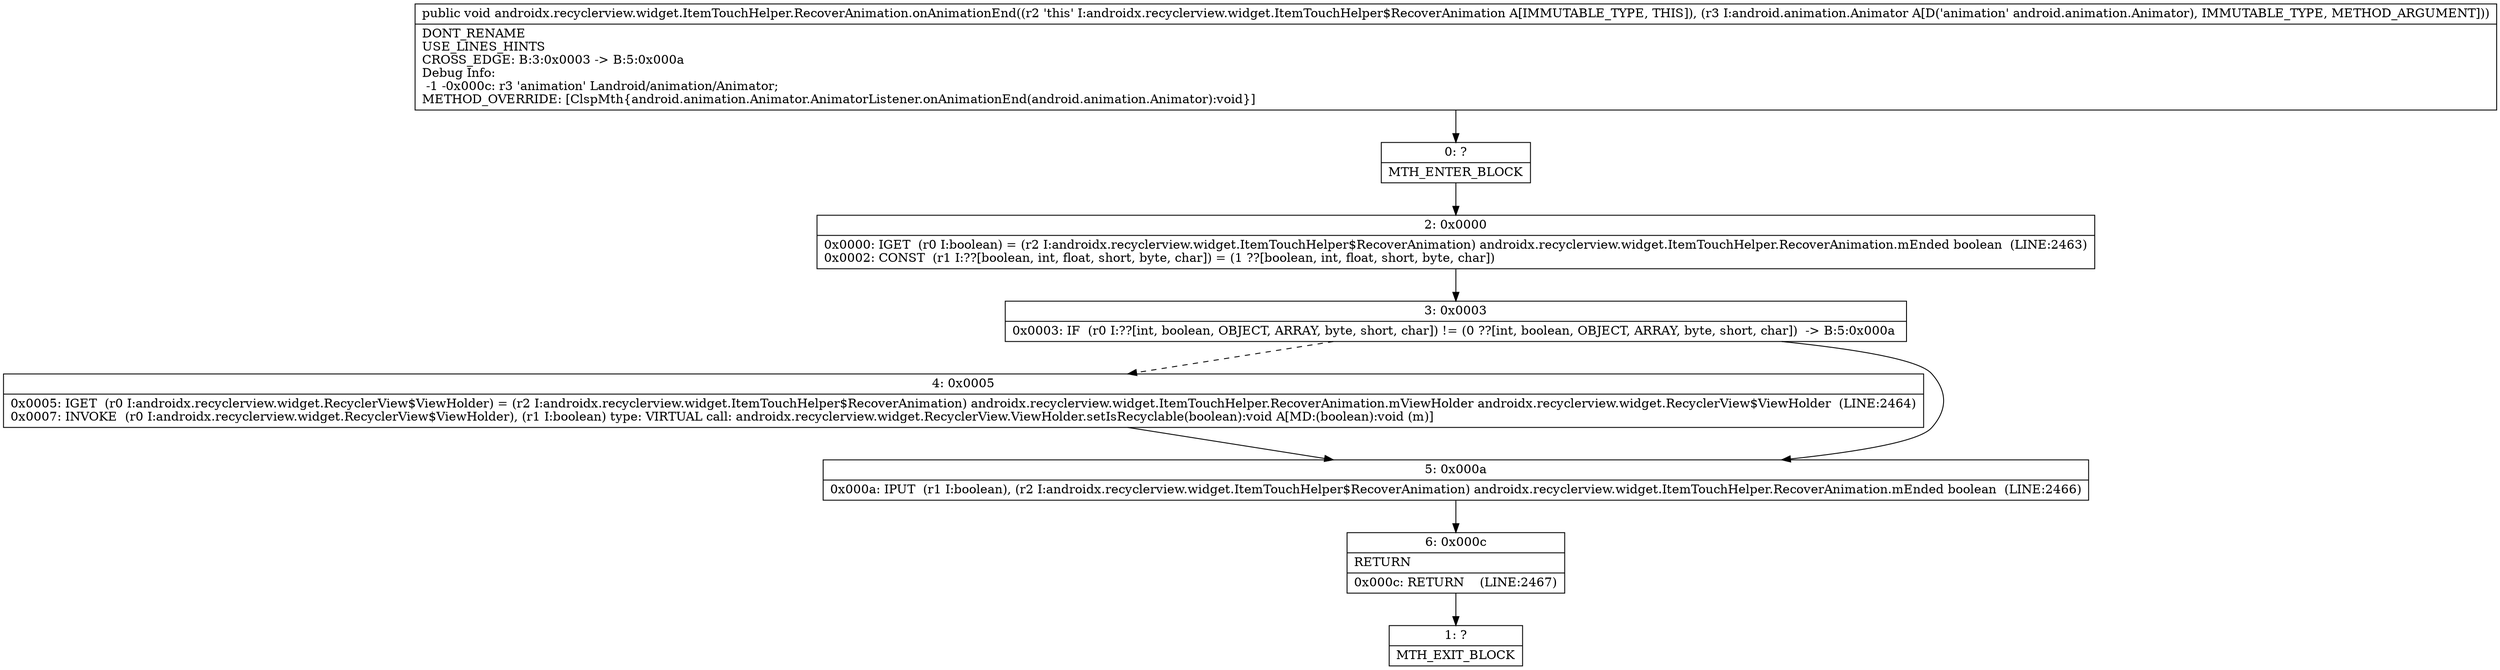 digraph "CFG forandroidx.recyclerview.widget.ItemTouchHelper.RecoverAnimation.onAnimationEnd(Landroid\/animation\/Animator;)V" {
Node_0 [shape=record,label="{0\:\ ?|MTH_ENTER_BLOCK\l}"];
Node_2 [shape=record,label="{2\:\ 0x0000|0x0000: IGET  (r0 I:boolean) = (r2 I:androidx.recyclerview.widget.ItemTouchHelper$RecoverAnimation) androidx.recyclerview.widget.ItemTouchHelper.RecoverAnimation.mEnded boolean  (LINE:2463)\l0x0002: CONST  (r1 I:??[boolean, int, float, short, byte, char]) = (1 ??[boolean, int, float, short, byte, char]) \l}"];
Node_3 [shape=record,label="{3\:\ 0x0003|0x0003: IF  (r0 I:??[int, boolean, OBJECT, ARRAY, byte, short, char]) != (0 ??[int, boolean, OBJECT, ARRAY, byte, short, char])  \-\> B:5:0x000a \l}"];
Node_4 [shape=record,label="{4\:\ 0x0005|0x0005: IGET  (r0 I:androidx.recyclerview.widget.RecyclerView$ViewHolder) = (r2 I:androidx.recyclerview.widget.ItemTouchHelper$RecoverAnimation) androidx.recyclerview.widget.ItemTouchHelper.RecoverAnimation.mViewHolder androidx.recyclerview.widget.RecyclerView$ViewHolder  (LINE:2464)\l0x0007: INVOKE  (r0 I:androidx.recyclerview.widget.RecyclerView$ViewHolder), (r1 I:boolean) type: VIRTUAL call: androidx.recyclerview.widget.RecyclerView.ViewHolder.setIsRecyclable(boolean):void A[MD:(boolean):void (m)]\l}"];
Node_5 [shape=record,label="{5\:\ 0x000a|0x000a: IPUT  (r1 I:boolean), (r2 I:androidx.recyclerview.widget.ItemTouchHelper$RecoverAnimation) androidx.recyclerview.widget.ItemTouchHelper.RecoverAnimation.mEnded boolean  (LINE:2466)\l}"];
Node_6 [shape=record,label="{6\:\ 0x000c|RETURN\l|0x000c: RETURN    (LINE:2467)\l}"];
Node_1 [shape=record,label="{1\:\ ?|MTH_EXIT_BLOCK\l}"];
MethodNode[shape=record,label="{public void androidx.recyclerview.widget.ItemTouchHelper.RecoverAnimation.onAnimationEnd((r2 'this' I:androidx.recyclerview.widget.ItemTouchHelper$RecoverAnimation A[IMMUTABLE_TYPE, THIS]), (r3 I:android.animation.Animator A[D('animation' android.animation.Animator), IMMUTABLE_TYPE, METHOD_ARGUMENT]))  | DONT_RENAME\lUSE_LINES_HINTS\lCROSS_EDGE: B:3:0x0003 \-\> B:5:0x000a\lDebug Info:\l  \-1 \-0x000c: r3 'animation' Landroid\/animation\/Animator;\lMETHOD_OVERRIDE: [ClspMth\{android.animation.Animator.AnimatorListener.onAnimationEnd(android.animation.Animator):void\}]\l}"];
MethodNode -> Node_0;Node_0 -> Node_2;
Node_2 -> Node_3;
Node_3 -> Node_4[style=dashed];
Node_3 -> Node_5;
Node_4 -> Node_5;
Node_5 -> Node_6;
Node_6 -> Node_1;
}

